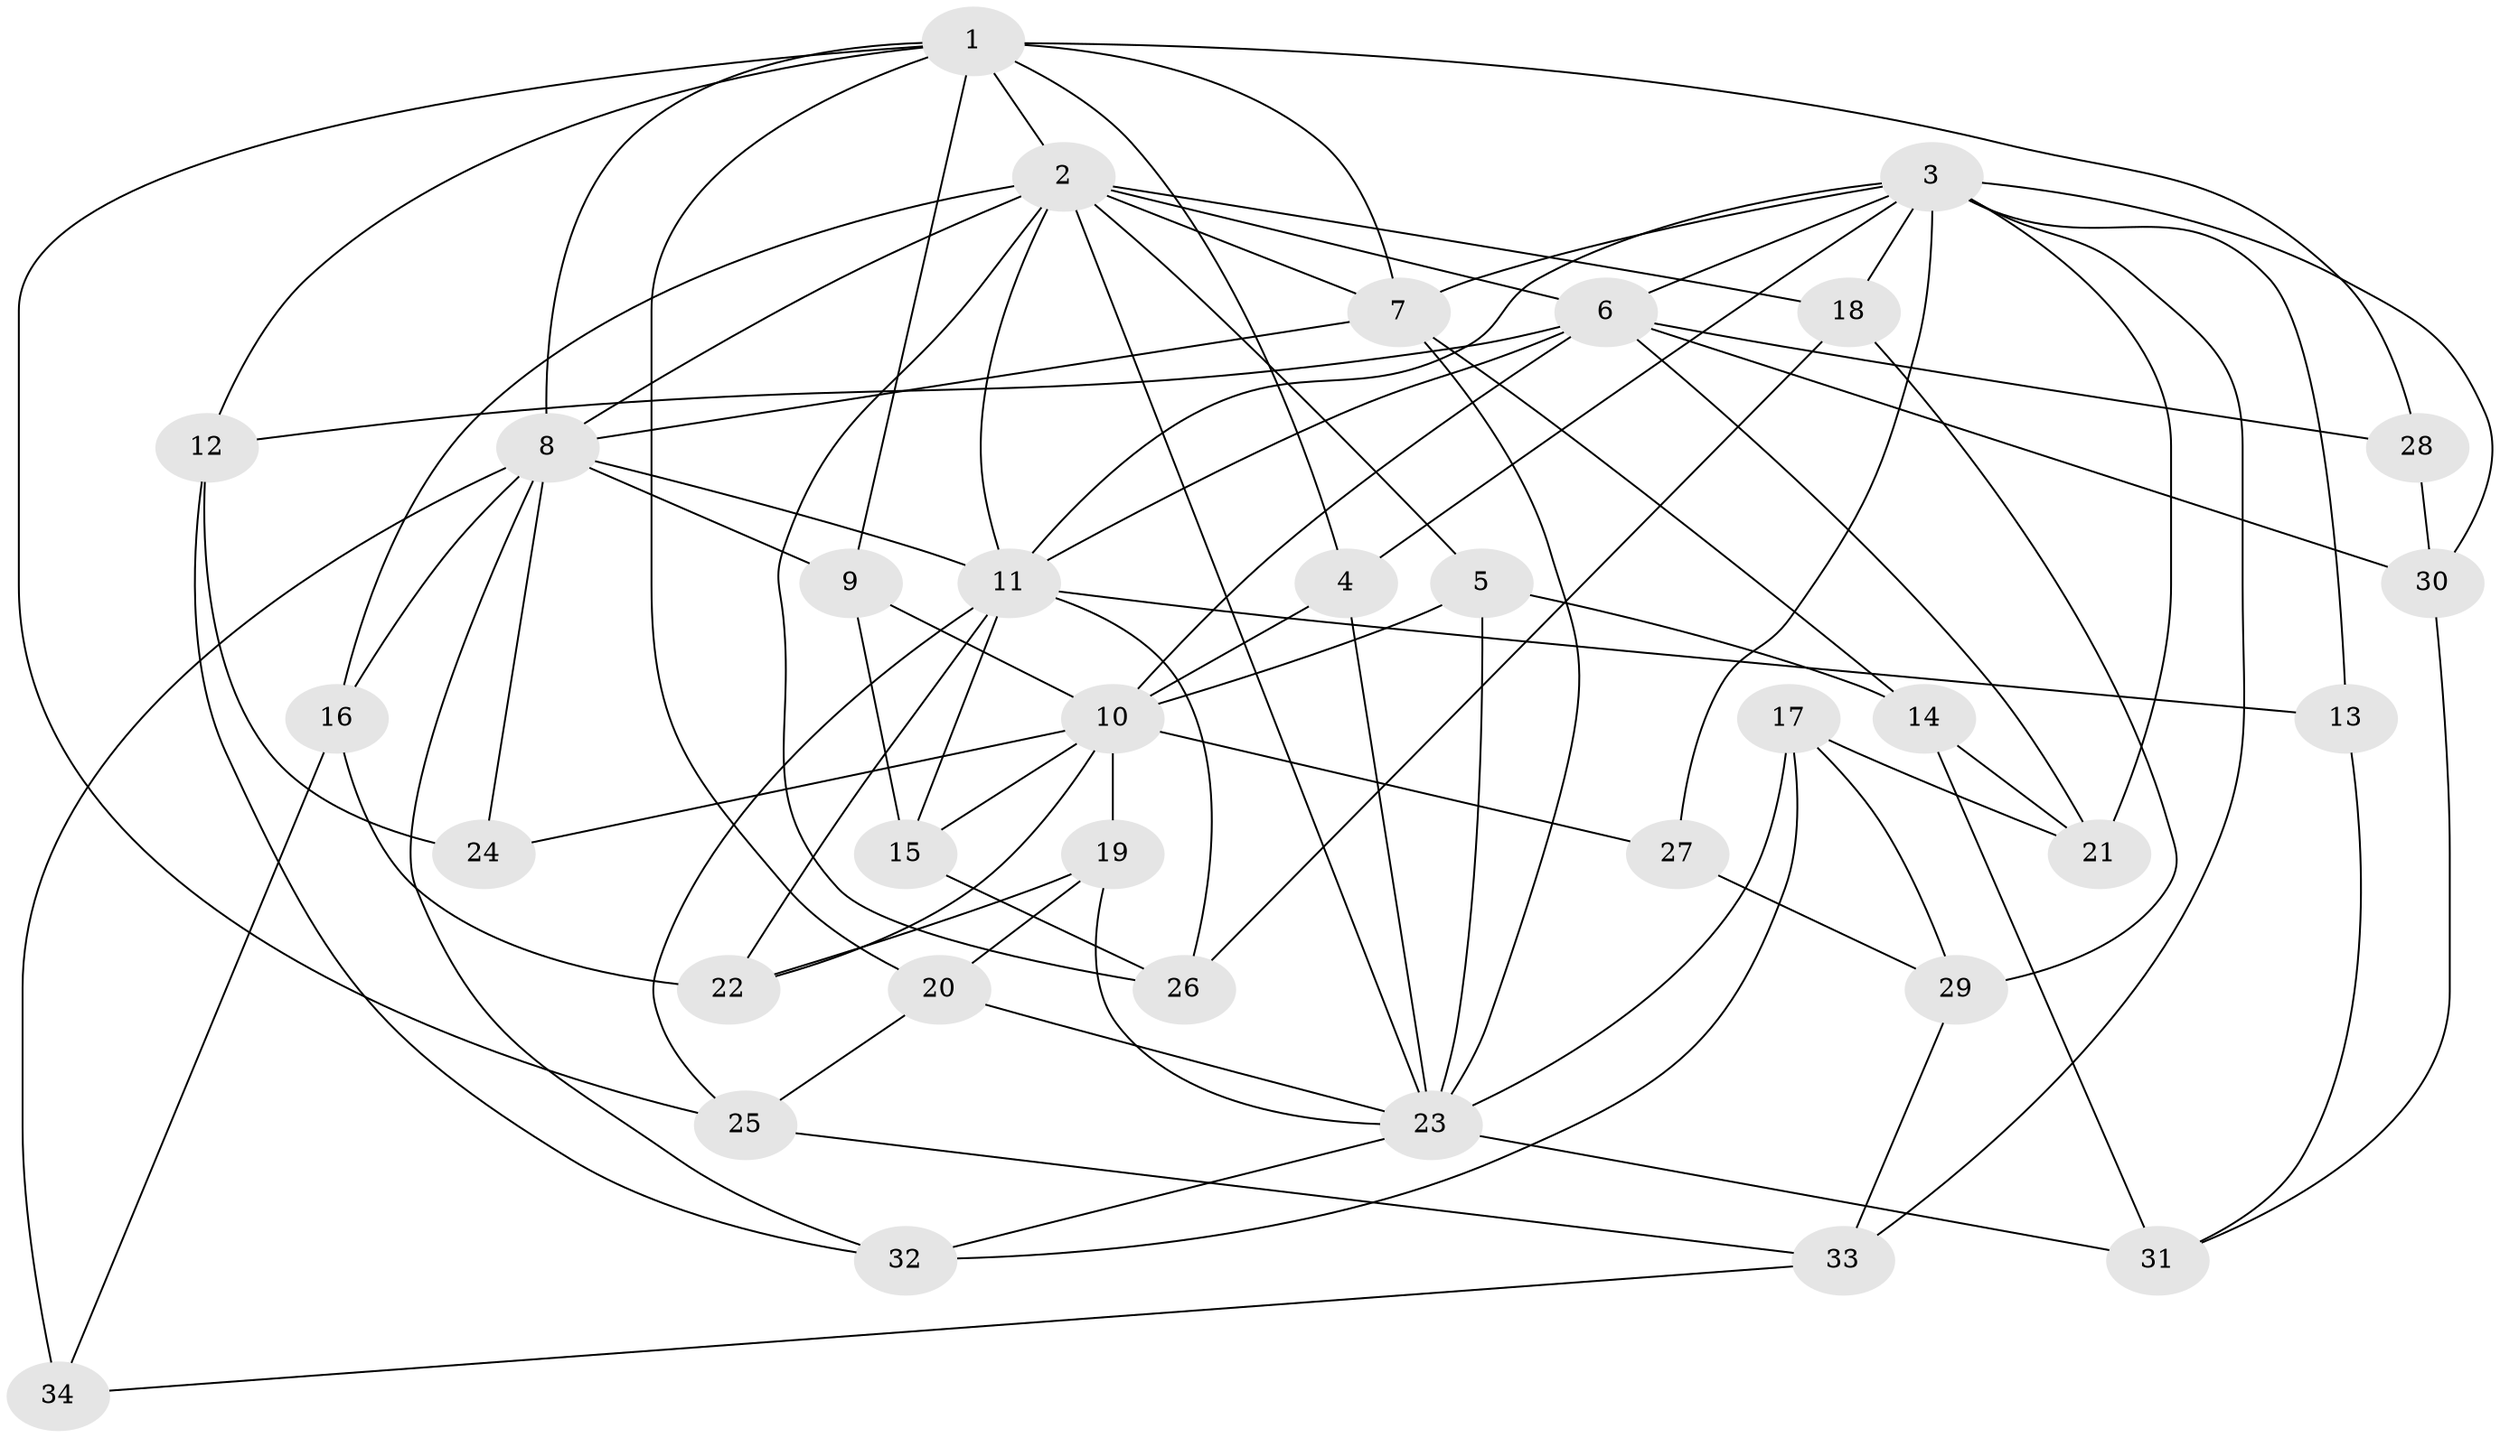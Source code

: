 // original degree distribution, {4: 1.0}
// Generated by graph-tools (version 1.1) at 2025/38/03/09/25 02:38:16]
// undirected, 34 vertices, 87 edges
graph export_dot {
graph [start="1"]
  node [color=gray90,style=filled];
  1;
  2;
  3;
  4;
  5;
  6;
  7;
  8;
  9;
  10;
  11;
  12;
  13;
  14;
  15;
  16;
  17;
  18;
  19;
  20;
  21;
  22;
  23;
  24;
  25;
  26;
  27;
  28;
  29;
  30;
  31;
  32;
  33;
  34;
  1 -- 2 [weight=1.0];
  1 -- 4 [weight=1.0];
  1 -- 7 [weight=1.0];
  1 -- 8 [weight=1.0];
  1 -- 9 [weight=1.0];
  1 -- 12 [weight=1.0];
  1 -- 20 [weight=1.0];
  1 -- 25 [weight=1.0];
  1 -- 28 [weight=2.0];
  2 -- 5 [weight=1.0];
  2 -- 6 [weight=1.0];
  2 -- 7 [weight=1.0];
  2 -- 8 [weight=1.0];
  2 -- 11 [weight=1.0];
  2 -- 16 [weight=1.0];
  2 -- 18 [weight=1.0];
  2 -- 23 [weight=1.0];
  2 -- 26 [weight=1.0];
  3 -- 4 [weight=1.0];
  3 -- 6 [weight=1.0];
  3 -- 7 [weight=2.0];
  3 -- 11 [weight=1.0];
  3 -- 13 [weight=1.0];
  3 -- 18 [weight=1.0];
  3 -- 21 [weight=1.0];
  3 -- 27 [weight=2.0];
  3 -- 30 [weight=1.0];
  3 -- 33 [weight=1.0];
  4 -- 10 [weight=2.0];
  4 -- 23 [weight=2.0];
  5 -- 10 [weight=1.0];
  5 -- 14 [weight=1.0];
  5 -- 23 [weight=1.0];
  6 -- 10 [weight=1.0];
  6 -- 11 [weight=1.0];
  6 -- 12 [weight=1.0];
  6 -- 21 [weight=1.0];
  6 -- 28 [weight=1.0];
  6 -- 30 [weight=1.0];
  7 -- 8 [weight=2.0];
  7 -- 14 [weight=1.0];
  7 -- 23 [weight=1.0];
  8 -- 9 [weight=1.0];
  8 -- 11 [weight=1.0];
  8 -- 16 [weight=1.0];
  8 -- 24 [weight=2.0];
  8 -- 32 [weight=1.0];
  8 -- 34 [weight=2.0];
  9 -- 10 [weight=1.0];
  9 -- 15 [weight=1.0];
  10 -- 15 [weight=1.0];
  10 -- 19 [weight=1.0];
  10 -- 22 [weight=1.0];
  10 -- 24 [weight=1.0];
  10 -- 27 [weight=1.0];
  11 -- 13 [weight=2.0];
  11 -- 15 [weight=1.0];
  11 -- 22 [weight=1.0];
  11 -- 25 [weight=1.0];
  11 -- 26 [weight=1.0];
  12 -- 24 [weight=1.0];
  12 -- 32 [weight=1.0];
  13 -- 31 [weight=1.0];
  14 -- 21 [weight=1.0];
  14 -- 31 [weight=1.0];
  15 -- 26 [weight=1.0];
  16 -- 22 [weight=1.0];
  16 -- 34 [weight=1.0];
  17 -- 21 [weight=1.0];
  17 -- 23 [weight=1.0];
  17 -- 29 [weight=1.0];
  17 -- 32 [weight=1.0];
  18 -- 26 [weight=1.0];
  18 -- 29 [weight=1.0];
  19 -- 20 [weight=1.0];
  19 -- 22 [weight=1.0];
  19 -- 23 [weight=1.0];
  20 -- 23 [weight=1.0];
  20 -- 25 [weight=1.0];
  23 -- 31 [weight=1.0];
  23 -- 32 [weight=1.0];
  25 -- 33 [weight=1.0];
  27 -- 29 [weight=1.0];
  28 -- 30 [weight=1.0];
  29 -- 33 [weight=1.0];
  30 -- 31 [weight=1.0];
  33 -- 34 [weight=1.0];
}
